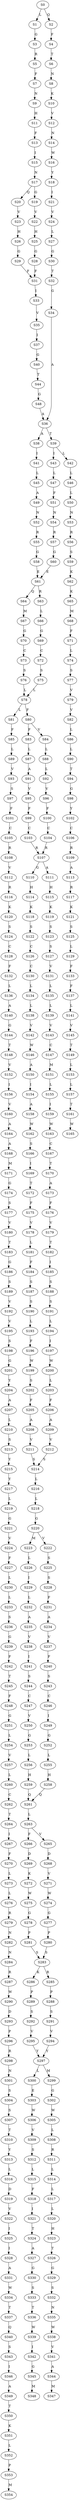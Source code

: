 strict digraph  {
	S0 -> S1 [ label = L ];
	S0 -> S2 [ label = Q ];
	S1 -> S3 [ label = G ];
	S2 -> S4 [ label = F ];
	S3 -> S5 [ label = R ];
	S4 -> S6 [ label = T ];
	S5 -> S7 [ label = F ];
	S6 -> S8 [ label = N ];
	S7 -> S9 [ label = N ];
	S8 -> S10 [ label = K ];
	S9 -> S11 [ label = H ];
	S10 -> S12 [ label = V ];
	S11 -> S13 [ label = F ];
	S12 -> S14 [ label = N ];
	S13 -> S15 [ label = I ];
	S14 -> S16 [ label = W ];
	S15 -> S17 [ label = N ];
	S16 -> S18 [ label = Y ];
	S17 -> S19 [ label = G ];
	S17 -> S20 [ label = Q ];
	S18 -> S21 [ label = I ];
	S19 -> S22 [ label = V ];
	S20 -> S23 [ label = V ];
	S21 -> S24 [ label = V ];
	S22 -> S25 [ label = H ];
	S23 -> S26 [ label = H ];
	S24 -> S27 [ label = L ];
	S25 -> S28 [ label = G ];
	S26 -> S29 [ label = G ];
	S27 -> S30 [ label = G ];
	S28 -> S31 [ label = F ];
	S29 -> S31 [ label = F ];
	S30 -> S32 [ label = T ];
	S31 -> S33 [ label = I ];
	S32 -> S34 [ label = G ];
	S33 -> S35 [ label = V ];
	S34 -> S36 [ label = A ];
	S35 -> S37 [ label = I ];
	S36 -> S38 [ label = A ];
	S36 -> S39 [ label = T ];
	S37 -> S40 [ label = G ];
	S38 -> S41 [ label = I ];
	S39 -> S42 [ label = L ];
	S39 -> S43 [ label = I ];
	S40 -> S44 [ label = T ];
	S41 -> S45 [ label = L ];
	S42 -> S46 [ label = L ];
	S43 -> S47 [ label = L ];
	S44 -> S48 [ label = G ];
	S45 -> S49 [ label = A ];
	S46 -> S50 [ label = L ];
	S47 -> S51 [ label = F ];
	S48 -> S36 [ label = A ];
	S49 -> S52 [ label = N ];
	S50 -> S53 [ label = N ];
	S51 -> S54 [ label = N ];
	S52 -> S55 [ label = R ];
	S53 -> S56 [ label = R ];
	S54 -> S57 [ label = R ];
	S55 -> S58 [ label = G ];
	S56 -> S59 [ label = S ];
	S57 -> S60 [ label = G ];
	S58 -> S61 [ label = E ];
	S59 -> S62 [ label = K ];
	S60 -> S61 [ label = E ];
	S61 -> S63 [ label = R ];
	S61 -> S64 [ label = Q ];
	S62 -> S65 [ label = K ];
	S63 -> S66 [ label = L ];
	S64 -> S67 [ label = M ];
	S65 -> S68 [ label = M ];
	S66 -> S69 [ label = G ];
	S67 -> S70 [ label = G ];
	S68 -> S71 [ label = F ];
	S69 -> S72 [ label = C ];
	S70 -> S73 [ label = C ];
	S71 -> S74 [ label = L ];
	S72 -> S75 [ label = S ];
	S73 -> S76 [ label = S ];
	S74 -> S77 [ label = S ];
	S75 -> S78 [ label = L ];
	S76 -> S78 [ label = L ];
	S77 -> S79 [ label = V ];
	S78 -> S80 [ label = F ];
	S78 -> S81 [ label = L ];
	S79 -> S82 [ label = V ];
	S80 -> S83 [ label = F ];
	S80 -> S84 [ label = V ];
	S81 -> S85 [ label = F ];
	S82 -> S86 [ label = L ];
	S83 -> S87 [ label = L ];
	S84 -> S88 [ label = L ];
	S85 -> S89 [ label = L ];
	S86 -> S90 [ label = L ];
	S87 -> S91 [ label = A ];
	S88 -> S92 [ label = L ];
	S89 -> S93 [ label = V ];
	S90 -> S94 [ label = T ];
	S91 -> S95 [ label = V ];
	S92 -> S96 [ label = V ];
	S93 -> S97 [ label = S ];
	S94 -> S98 [ label = G ];
	S95 -> S99 [ label = F ];
	S96 -> S100 [ label = F ];
	S97 -> S101 [ label = F ];
	S98 -> S102 [ label = Y ];
	S99 -> S103 [ label = C ];
	S100 -> S104 [ label = C ];
	S101 -> S105 [ label = C ];
	S102 -> S106 [ label = C ];
	S103 -> S107 [ label = R ];
	S104 -> S107 [ label = R ];
	S105 -> S108 [ label = R ];
	S106 -> S109 [ label = R ];
	S107 -> S110 [ label = G ];
	S107 -> S111 [ label = A ];
	S108 -> S112 [ label = V ];
	S109 -> S113 [ label = A ];
	S110 -> S114 [ label = H ];
	S111 -> S115 [ label = H ];
	S112 -> S116 [ label = R ];
	S113 -> S117 [ label = R ];
	S114 -> S118 [ label = K ];
	S115 -> S119 [ label = K ];
	S116 -> S120 [ label = K ];
	S117 -> S121 [ label = K ];
	S118 -> S122 [ label = S ];
	S119 -> S123 [ label = S ];
	S120 -> S124 [ label = S ];
	S121 -> S125 [ label = S ];
	S122 -> S126 [ label = C ];
	S123 -> S127 [ label = S ];
	S124 -> S128 [ label = C ];
	S125 -> S129 [ label = L ];
	S126 -> S130 [ label = C ];
	S127 -> S131 [ label = V ];
	S128 -> S132 [ label = F ];
	S129 -> S133 [ label = F ];
	S130 -> S134 [ label = L ];
	S131 -> S135 [ label = L ];
	S132 -> S136 [ label = L ];
	S133 -> S137 [ label = F ];
	S134 -> S138 [ label = L ];
	S135 -> S139 [ label = L ];
	S136 -> S140 [ label = A ];
	S137 -> S141 [ label = L ];
	S138 -> S142 [ label = V ];
	S139 -> S143 [ label = V ];
	S140 -> S144 [ label = G ];
	S141 -> S145 [ label = V ];
	S142 -> S146 [ label = W ];
	S143 -> S147 [ label = C ];
	S144 -> S148 [ label = T ];
	S145 -> S149 [ label = T ];
	S146 -> S150 [ label = A ];
	S147 -> S151 [ label = M ];
	S148 -> S152 [ label = V ];
	S149 -> S153 [ label = L ];
	S150 -> S154 [ label = I ];
	S151 -> S155 [ label = L ];
	S152 -> S156 [ label = I ];
	S153 -> S157 [ label = L ];
	S154 -> S158 [ label = A ];
	S155 -> S159 [ label = I ];
	S156 -> S160 [ label = V ];
	S157 -> S161 [ label = T ];
	S158 -> S162 [ label = W ];
	S159 -> S163 [ label = W ];
	S160 -> S164 [ label = A ];
	S161 -> S165 [ label = W ];
	S162 -> S166 [ label = S ];
	S163 -> S167 [ label = C ];
	S164 -> S168 [ label = A ];
	S166 -> S169 [ label = I ];
	S167 -> S170 [ label = T ];
	S168 -> S171 [ label = M ];
	S169 -> S172 [ label = T ];
	S170 -> S173 [ label = A ];
	S171 -> S174 [ label = G ];
	S172 -> S175 [ label = F ];
	S173 -> S176 [ label = F ];
	S174 -> S177 [ label = S ];
	S175 -> S178 [ label = V ];
	S176 -> S179 [ label = V ];
	S177 -> S180 [ label = V ];
	S178 -> S181 [ label = L ];
	S179 -> S182 [ label = T ];
	S180 -> S183 [ label = T ];
	S181 -> S184 [ label = F ];
	S182 -> S185 [ label = I ];
	S183 -> S186 [ label = G ];
	S184 -> S187 [ label = S ];
	S185 -> S188 [ label = S ];
	S186 -> S189 [ label = S ];
	S187 -> S190 [ label = S ];
	S188 -> S191 [ label = S ];
	S189 -> S192 [ label = V ];
	S190 -> S193 [ label = L ];
	S191 -> S194 [ label = L ];
	S192 -> S195 [ label = V ];
	S193 -> S196 [ label = F ];
	S194 -> S197 [ label = I ];
	S195 -> S198 [ label = S ];
	S196 -> S199 [ label = W ];
	S197 -> S200 [ label = W ];
	S198 -> S201 [ label = G ];
	S199 -> S202 [ label = S ];
	S200 -> S203 [ label = L ];
	S201 -> S204 [ label = Y ];
	S202 -> S205 [ label = F ];
	S203 -> S206 [ label = F ];
	S204 -> S207 [ label = A ];
	S205 -> S208 [ label = A ];
	S206 -> S209 [ label = A ];
	S207 -> S210 [ label = L ];
	S208 -> S211 [ label = V ];
	S209 -> S212 [ label = V ];
	S210 -> S213 [ label = S ];
	S211 -> S214 [ label = S ];
	S212 -> S214 [ label = S ];
	S213 -> S215 [ label = Y ];
	S214 -> S216 [ label = L ];
	S215 -> S217 [ label = Y ];
	S216 -> S218 [ label = L ];
	S217 -> S219 [ label = L ];
	S218 -> S220 [ label = G ];
	S219 -> S221 [ label = G ];
	S220 -> S222 [ label = V ];
	S220 -> S223 [ label = M ];
	S221 -> S224 [ label = V ];
	S222 -> S225 [ label = S ];
	S223 -> S226 [ label = L ];
	S224 -> S227 [ label = F ];
	S225 -> S228 [ label = S ];
	S226 -> S229 [ label = I ];
	S227 -> S230 [ label = L ];
	S228 -> S231 [ label = F ];
	S229 -> S232 [ label = L ];
	S230 -> S233 [ label = L ];
	S231 -> S234 [ label = A ];
	S232 -> S235 [ label = A ];
	S233 -> S236 [ label = S ];
	S234 -> S237 [ label = V ];
	S235 -> S238 [ label = V ];
	S236 -> S239 [ label = G ];
	S237 -> S240 [ label = F ];
	S238 -> S241 [ label = I ];
	S239 -> S242 [ label = F ];
	S240 -> S243 [ label = S ];
	S241 -> S244 [ label = S ];
	S242 -> S245 [ label = T ];
	S243 -> S246 [ label = C ];
	S244 -> S247 [ label = C ];
	S245 -> S248 [ label = F ];
	S246 -> S249 [ label = I ];
	S247 -> S250 [ label = V ];
	S248 -> S251 [ label = G ];
	S249 -> S252 [ label = G ];
	S250 -> S253 [ label = G ];
	S251 -> S254 [ label = L ];
	S252 -> S255 [ label = L ];
	S253 -> S256 [ label = L ];
	S254 -> S257 [ label = V ];
	S255 -> S258 [ label = H ];
	S256 -> S259 [ label = H ];
	S257 -> S260 [ label = L ];
	S258 -> S261 [ label = Q ];
	S259 -> S261 [ label = Q ];
	S260 -> S262 [ label = C ];
	S261 -> S263 [ label = L ];
	S262 -> S264 [ label = T ];
	S263 -> S265 [ label = V ];
	S263 -> S266 [ label = F ];
	S264 -> S267 [ label = I ];
	S265 -> S268 [ label = D ];
	S266 -> S269 [ label = D ];
	S267 -> S270 [ label = F ];
	S268 -> S271 [ label = V ];
	S269 -> S272 [ label = K ];
	S270 -> S273 [ label = L ];
	S271 -> S274 [ label = W ];
	S272 -> S275 [ label = W ];
	S273 -> S276 [ label = L ];
	S274 -> S277 [ label = G ];
	S275 -> S278 [ label = G ];
	S276 -> S279 [ label = R ];
	S277 -> S280 [ label = P ];
	S278 -> S281 [ label = P ];
	S279 -> S282 [ label = N ];
	S280 -> S283 [ label = S ];
	S281 -> S283 [ label = S ];
	S282 -> S284 [ label = N ];
	S283 -> S285 [ label = R ];
	S283 -> S286 [ label = K ];
	S284 -> S287 [ label = R ];
	S285 -> S288 [ label = P ];
	S286 -> S289 [ label = P ];
	S287 -> S290 [ label = W ];
	S288 -> S291 [ label = S ];
	S289 -> S292 [ label = S ];
	S290 -> S293 [ label = D ];
	S291 -> S294 [ label = V ];
	S292 -> S295 [ label = V ];
	S293 -> S296 [ label = P ];
	S294 -> S297 [ label = Y ];
	S295 -> S297 [ label = Y ];
	S296 -> S298 [ label = R ];
	S297 -> S299 [ label = M ];
	S297 -> S300 [ label = L ];
	S298 -> S301 [ label = N ];
	S299 -> S302 [ label = G ];
	S300 -> S303 [ label = E ];
	S301 -> S304 [ label = S ];
	S302 -> S305 [ label = W ];
	S303 -> S306 [ label = W ];
	S304 -> S307 [ label = S ];
	S305 -> S308 [ label = L ];
	S306 -> S309 [ label = V ];
	S307 -> S310 [ label = T ];
	S308 -> S311 [ label = R ];
	S309 -> S312 [ label = S ];
	S310 -> S313 [ label = Y ];
	S311 -> S314 [ label = L ];
	S312 -> S315 [ label = L ];
	S313 -> S316 [ label = L ];
	S314 -> S317 [ label = L ];
	S315 -> S318 [ label = F ];
	S316 -> S319 [ label = D ];
	S317 -> S320 [ label = L ];
	S318 -> S321 [ label = I ];
	S319 -> S322 [ label = V ];
	S320 -> S323 [ label = H ];
	S321 -> S324 [ label = T ];
	S322 -> S325 [ label = I ];
	S323 -> S326 [ label = T ];
	S324 -> S327 [ label = A ];
	S325 -> S328 [ label = I ];
	S326 -> S329 [ label = G ];
	S327 -> S330 [ label = G ];
	S328 -> S331 [ label = A ];
	S329 -> S332 [ label = S ];
	S330 -> S333 [ label = S ];
	S331 -> S334 [ label = W ];
	S332 -> S335 [ label = N ];
	S333 -> S336 [ label = T ];
	S334 -> S337 [ label = T ];
	S335 -> S338 [ label = W ];
	S336 -> S339 [ label = W ];
	S337 -> S340 [ label = Q ];
	S338 -> S341 [ label = V ];
	S339 -> S342 [ label = I ];
	S340 -> S343 [ label = S ];
	S341 -> S344 [ label = A ];
	S342 -> S345 [ label = G ];
	S343 -> S346 [ label = I ];
	S344 -> S347 [ label = M ];
	S345 -> S348 [ label = M ];
	S346 -> S349 [ label = A ];
	S349 -> S350 [ label = T ];
	S350 -> S351 [ label = K ];
	S351 -> S352 [ label = L ];
	S352 -> S353 [ label = P ];
	S353 -> S354 [ label = M ];
}
